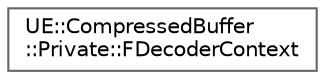 digraph "Graphical Class Hierarchy"
{
 // INTERACTIVE_SVG=YES
 // LATEX_PDF_SIZE
  bgcolor="transparent";
  edge [fontname=Helvetica,fontsize=10,labelfontname=Helvetica,labelfontsize=10];
  node [fontname=Helvetica,fontsize=10,shape=box,height=0.2,width=0.4];
  rankdir="LR";
  Node0 [id="Node000000",label="UE::CompressedBuffer\l::Private::FDecoderContext",height=0.2,width=0.4,color="grey40", fillcolor="white", style="filled",URL="$db/d0e/structUE_1_1CompressedBuffer_1_1Private_1_1FDecoderContext.html",tooltip="A reusable context for the compressed buffer decoder."];
}
